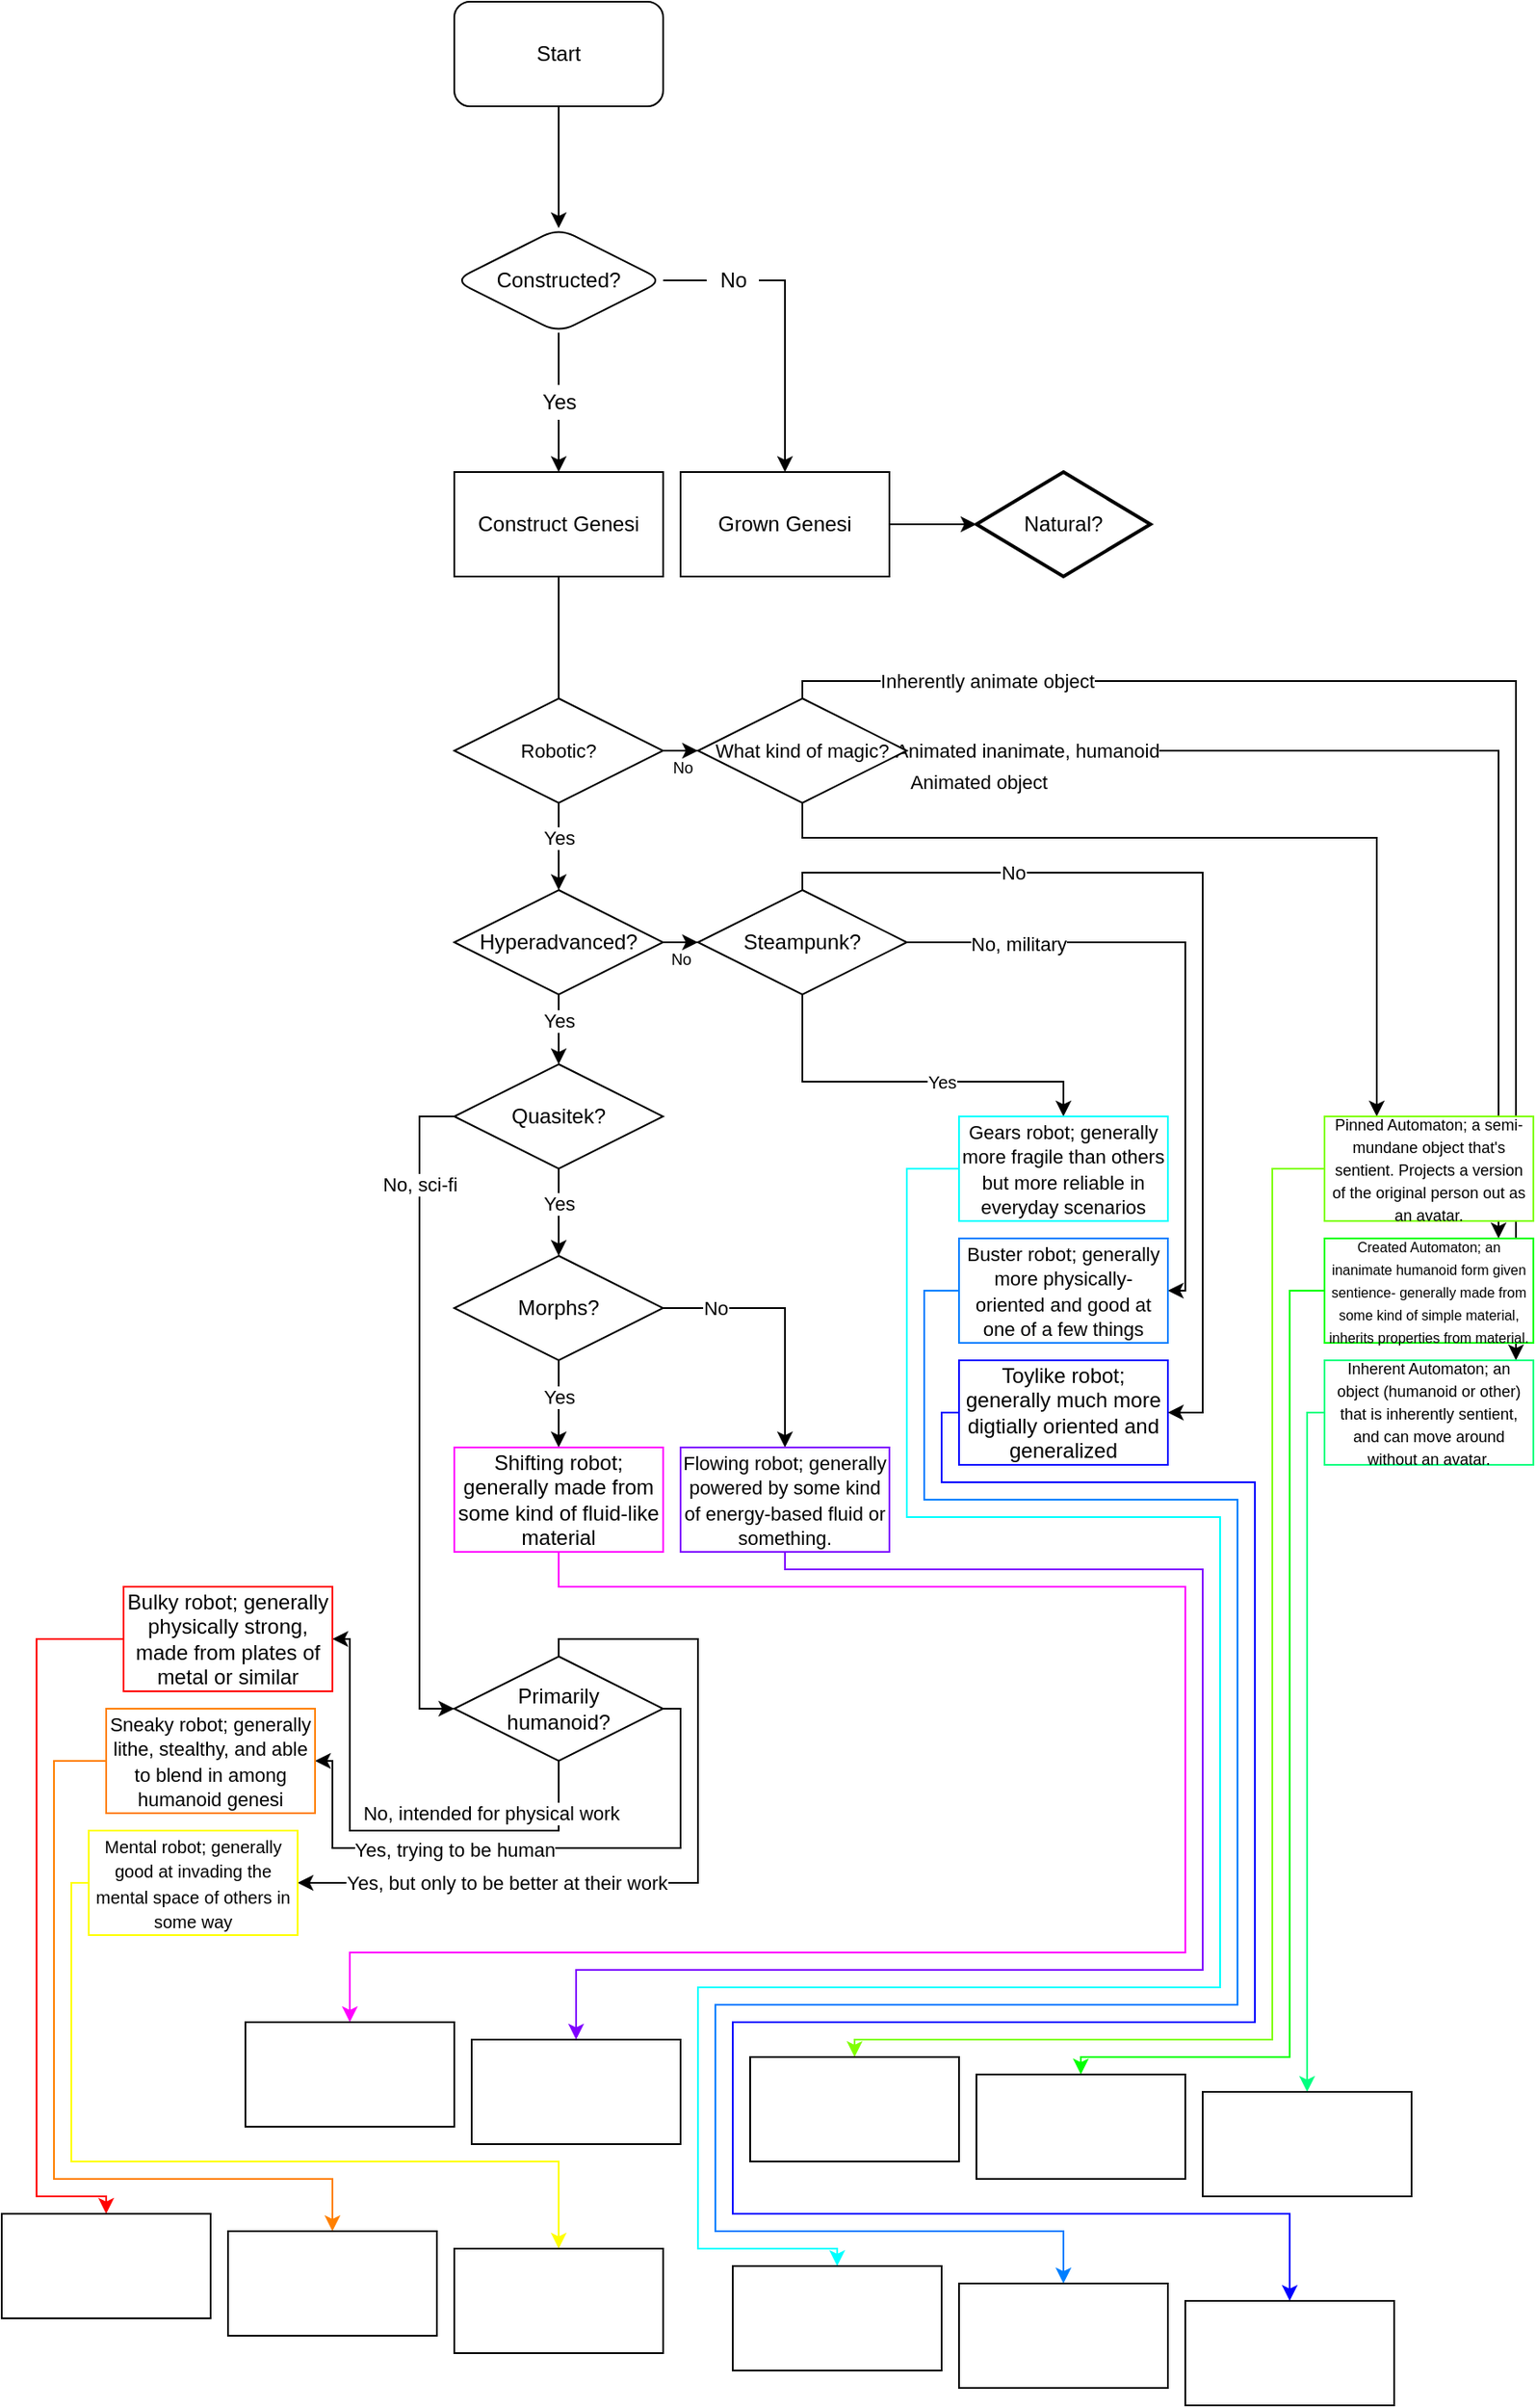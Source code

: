 <mxfile version="15.7.0" type="github">
  <diagram id="kgpKYQtTHZ0yAKxKKP6v" name="Page-1">
    <mxGraphModel dx="1984" dy="691" grid="1" gridSize="10" guides="1" tooltips="1" connect="1" arrows="1" fold="1" page="1" pageScale="1" pageWidth="850" pageHeight="1100" math="0" shadow="0">
      <root>
        <mxCell id="0" />
        <mxCell id="1" parent="0" />
        <mxCell id="FXvoM9tZ6aSDxy0pfrGH-5" value="" style="edgeStyle=orthogonalEdgeStyle;rounded=0;orthogonalLoop=1;jettySize=auto;html=1;" edge="1" parent="1" source="FXvoM9tZ6aSDxy0pfrGH-1" target="FXvoM9tZ6aSDxy0pfrGH-4">
          <mxGeometry relative="1" as="geometry" />
        </mxCell>
        <mxCell id="FXvoM9tZ6aSDxy0pfrGH-1" value="Start" style="rounded=1;whiteSpace=wrap;html=1;" vertex="1" parent="1">
          <mxGeometry x="40" y="20" width="120" height="60" as="geometry" />
        </mxCell>
        <mxCell id="FXvoM9tZ6aSDxy0pfrGH-9" value="" style="edgeStyle=orthogonalEdgeStyle;rounded=0;orthogonalLoop=1;jettySize=auto;html=1;startArrow=none;" edge="1" parent="1" source="FXvoM9tZ6aSDxy0pfrGH-12" target="FXvoM9tZ6aSDxy0pfrGH-8">
          <mxGeometry relative="1" as="geometry" />
        </mxCell>
        <mxCell id="FXvoM9tZ6aSDxy0pfrGH-11" value="" style="edgeStyle=orthogonalEdgeStyle;rounded=0;orthogonalLoop=1;jettySize=auto;html=1;startArrow=none;" edge="1" parent="1" source="FXvoM9tZ6aSDxy0pfrGH-13" target="FXvoM9tZ6aSDxy0pfrGH-10">
          <mxGeometry relative="1" as="geometry">
            <Array as="points">
              <mxPoint x="230" y="180" />
            </Array>
          </mxGeometry>
        </mxCell>
        <mxCell id="FXvoM9tZ6aSDxy0pfrGH-4" value="Constructed?" style="rhombus;whiteSpace=wrap;html=1;rounded=1;" vertex="1" parent="1">
          <mxGeometry x="40" y="150" width="120" height="60" as="geometry" />
        </mxCell>
        <mxCell id="FXvoM9tZ6aSDxy0pfrGH-23" value="" style="edgeStyle=orthogonalEdgeStyle;rounded=0;orthogonalLoop=1;jettySize=auto;html=1;startArrow=none;" edge="1" parent="1" source="FXvoM9tZ6aSDxy0pfrGH-66" target="FXvoM9tZ6aSDxy0pfrGH-22">
          <mxGeometry relative="1" as="geometry" />
        </mxCell>
        <mxCell id="FXvoM9tZ6aSDxy0pfrGH-68" value="Yes" style="edgeLabel;html=1;align=center;verticalAlign=middle;resizable=0;points=[];fontSize=11;" vertex="1" connectable="0" parent="FXvoM9tZ6aSDxy0pfrGH-23">
          <mxGeometry x="-0.193" y="-2" relative="1" as="geometry">
            <mxPoint x="2" as="offset" />
          </mxGeometry>
        </mxCell>
        <mxCell id="FXvoM9tZ6aSDxy0pfrGH-8" value="Construct Genesi" style="whiteSpace=wrap;html=1;" vertex="1" parent="1">
          <mxGeometry x="40" y="290" width="120" height="60" as="geometry" />
        </mxCell>
        <mxCell id="FXvoM9tZ6aSDxy0pfrGH-21" value="" style="edgeStyle=orthogonalEdgeStyle;rounded=0;orthogonalLoop=1;jettySize=auto;html=1;" edge="1" parent="1" source="FXvoM9tZ6aSDxy0pfrGH-10" target="FXvoM9tZ6aSDxy0pfrGH-20">
          <mxGeometry relative="1" as="geometry" />
        </mxCell>
        <mxCell id="FXvoM9tZ6aSDxy0pfrGH-10" value="Grown Genesi" style="whiteSpace=wrap;html=1;" vertex="1" parent="1">
          <mxGeometry x="170" y="290" width="120" height="60" as="geometry" />
        </mxCell>
        <mxCell id="FXvoM9tZ6aSDxy0pfrGH-13" value="No" style="text;html=1;align=center;verticalAlign=middle;resizable=0;points=[];autosize=1;strokeColor=none;fillColor=none;" vertex="1" parent="1">
          <mxGeometry x="185" y="170" width="30" height="20" as="geometry" />
        </mxCell>
        <mxCell id="FXvoM9tZ6aSDxy0pfrGH-17" value="" style="edgeStyle=orthogonalEdgeStyle;rounded=0;orthogonalLoop=1;jettySize=auto;html=1;endArrow=none;" edge="1" parent="1" source="FXvoM9tZ6aSDxy0pfrGH-4" target="FXvoM9tZ6aSDxy0pfrGH-13">
          <mxGeometry relative="1" as="geometry">
            <mxPoint x="160" y="180" as="sourcePoint" />
            <mxPoint x="240" y="180" as="targetPoint" />
          </mxGeometry>
        </mxCell>
        <mxCell id="FXvoM9tZ6aSDxy0pfrGH-12" value="Yes" style="text;html=1;align=center;verticalAlign=middle;resizable=0;points=[];autosize=1;strokeColor=none;fillColor=none;" vertex="1" parent="1">
          <mxGeometry x="85" y="240" width="30" height="20" as="geometry" />
        </mxCell>
        <mxCell id="FXvoM9tZ6aSDxy0pfrGH-18" value="" style="edgeStyle=orthogonalEdgeStyle;rounded=0;orthogonalLoop=1;jettySize=auto;html=1;endArrow=none;" edge="1" parent="1" source="FXvoM9tZ6aSDxy0pfrGH-4" target="FXvoM9tZ6aSDxy0pfrGH-12">
          <mxGeometry relative="1" as="geometry">
            <mxPoint x="100" y="210" as="sourcePoint" />
            <mxPoint x="100" y="290" as="targetPoint" />
          </mxGeometry>
        </mxCell>
        <mxCell id="FXvoM9tZ6aSDxy0pfrGH-20" value="Natural?" style="strokeWidth=2;html=1;shape=mxgraph.flowchart.decision;whiteSpace=wrap;" vertex="1" parent="1">
          <mxGeometry x="340" y="290" width="100" height="60" as="geometry" />
        </mxCell>
        <mxCell id="FXvoM9tZ6aSDxy0pfrGH-64" value="" style="edgeStyle=orthogonalEdgeStyle;rounded=0;orthogonalLoop=1;jettySize=auto;html=1;fontSize=11;" edge="1" parent="1" source="FXvoM9tZ6aSDxy0pfrGH-22" target="FXvoM9tZ6aSDxy0pfrGH-35">
          <mxGeometry relative="1" as="geometry" />
        </mxCell>
        <mxCell id="FXvoM9tZ6aSDxy0pfrGH-65" value="Yes" style="edgeLabel;html=1;align=center;verticalAlign=middle;resizable=0;points=[];fontSize=11;" vertex="1" connectable="0" parent="FXvoM9tZ6aSDxy0pfrGH-64">
          <mxGeometry x="-0.238" relative="1" as="geometry">
            <mxPoint as="offset" />
          </mxGeometry>
        </mxCell>
        <mxCell id="FXvoM9tZ6aSDxy0pfrGH-77" value="" style="edgeStyle=orthogonalEdgeStyle;rounded=0;orthogonalLoop=1;jettySize=auto;html=1;fontSize=10;" edge="1" parent="1" source="FXvoM9tZ6aSDxy0pfrGH-22" target="FXvoM9tZ6aSDxy0pfrGH-76">
          <mxGeometry relative="1" as="geometry" />
        </mxCell>
        <mxCell id="FXvoM9tZ6aSDxy0pfrGH-103" value="No" style="edgeLabel;html=1;align=center;verticalAlign=middle;resizable=0;points=[];fontSize=9;" vertex="1" connectable="0" parent="FXvoM9tZ6aSDxy0pfrGH-77">
          <mxGeometry x="0.588" y="-1" relative="1" as="geometry">
            <mxPoint x="2" y="9" as="offset" />
          </mxGeometry>
        </mxCell>
        <mxCell id="FXvoM9tZ6aSDxy0pfrGH-22" value="Hyperadvanced?" style="shape=rhombus;perimeter=rhombusPerimeter;whiteSpace=wrap;html=1;align=center;" vertex="1" parent="1">
          <mxGeometry x="40" y="530" width="120" height="60" as="geometry" />
        </mxCell>
        <mxCell id="FXvoM9tZ6aSDxy0pfrGH-44" value="" style="edgeStyle=orthogonalEdgeStyle;rounded=0;orthogonalLoop=1;jettySize=auto;html=1;" edge="1" parent="1" source="FXvoM9tZ6aSDxy0pfrGH-35">
          <mxGeometry relative="1" as="geometry">
            <mxPoint x="100" y="740" as="targetPoint" />
          </mxGeometry>
        </mxCell>
        <mxCell id="FXvoM9tZ6aSDxy0pfrGH-45" value="Yes" style="edgeLabel;html=1;align=center;verticalAlign=middle;resizable=0;points=[];" vertex="1" connectable="0" parent="FXvoM9tZ6aSDxy0pfrGH-44">
          <mxGeometry x="-0.231" relative="1" as="geometry">
            <mxPoint as="offset" />
          </mxGeometry>
        </mxCell>
        <mxCell id="FXvoM9tZ6aSDxy0pfrGH-57" value="" style="edgeStyle=orthogonalEdgeStyle;rounded=0;orthogonalLoop=1;jettySize=auto;html=1;fontSize=11;" edge="1" parent="1" source="FXvoM9tZ6aSDxy0pfrGH-35" target="FXvoM9tZ6aSDxy0pfrGH-56">
          <mxGeometry relative="1" as="geometry">
            <Array as="points">
              <mxPoint x="20" y="660" />
              <mxPoint x="20" y="1000" />
            </Array>
          </mxGeometry>
        </mxCell>
        <mxCell id="FXvoM9tZ6aSDxy0pfrGH-58" value="No, sci-fi" style="edgeLabel;html=1;align=center;verticalAlign=middle;resizable=0;points=[];fontSize=11;" vertex="1" connectable="0" parent="FXvoM9tZ6aSDxy0pfrGH-57">
          <mxGeometry x="-0.27" y="-4" relative="1" as="geometry">
            <mxPoint x="4" y="-80" as="offset" />
          </mxGeometry>
        </mxCell>
        <mxCell id="FXvoM9tZ6aSDxy0pfrGH-35" value="Quasitek?" style="shape=rhombus;perimeter=rhombusPerimeter;whiteSpace=wrap;html=1;align=center;" vertex="1" parent="1">
          <mxGeometry x="40" y="630" width="120" height="60" as="geometry" />
        </mxCell>
        <mxCell id="FXvoM9tZ6aSDxy0pfrGH-48" value="" style="edgeStyle=orthogonalEdgeStyle;rounded=0;orthogonalLoop=1;jettySize=auto;html=1;" edge="1" parent="1" source="FXvoM9tZ6aSDxy0pfrGH-46">
          <mxGeometry relative="1" as="geometry">
            <mxPoint x="100" y="850" as="targetPoint" />
          </mxGeometry>
        </mxCell>
        <mxCell id="FXvoM9tZ6aSDxy0pfrGH-49" value="Yes" style="edgeLabel;html=1;align=center;verticalAlign=middle;resizable=0;points=[];" vertex="1" connectable="0" parent="FXvoM9tZ6aSDxy0pfrGH-48">
          <mxGeometry x="-0.192" relative="1" as="geometry">
            <mxPoint as="offset" />
          </mxGeometry>
        </mxCell>
        <mxCell id="FXvoM9tZ6aSDxy0pfrGH-54" value="" style="edgeStyle=orthogonalEdgeStyle;rounded=0;orthogonalLoop=1;jettySize=auto;html=1;" edge="1" parent="1" source="FXvoM9tZ6aSDxy0pfrGH-46" target="FXvoM9tZ6aSDxy0pfrGH-53">
          <mxGeometry relative="1" as="geometry" />
        </mxCell>
        <mxCell id="FXvoM9tZ6aSDxy0pfrGH-55" value="No" style="edgeLabel;html=1;align=center;verticalAlign=middle;resizable=0;points=[];" vertex="1" connectable="0" parent="FXvoM9tZ6aSDxy0pfrGH-54">
          <mxGeometry x="-0.346" y="-5" relative="1" as="geometry">
            <mxPoint x="-19" y="-5" as="offset" />
          </mxGeometry>
        </mxCell>
        <mxCell id="FXvoM9tZ6aSDxy0pfrGH-46" value="Morphs?" style="shape=rhombus;perimeter=rhombusPerimeter;whiteSpace=wrap;html=1;align=center;" vertex="1" parent="1">
          <mxGeometry x="40" y="740" width="120" height="60" as="geometry" />
        </mxCell>
        <mxCell id="FXvoM9tZ6aSDxy0pfrGH-126" value="" style="edgeStyle=orthogonalEdgeStyle;rounded=0;orthogonalLoop=1;jettySize=auto;html=1;fontSize=9;strokeColor=#FF00FF;" edge="1" parent="1" source="FXvoM9tZ6aSDxy0pfrGH-51" target="FXvoM9tZ6aSDxy0pfrGH-125">
          <mxGeometry relative="1" as="geometry">
            <Array as="points">
              <mxPoint x="100" y="930" />
              <mxPoint x="460" y="930" />
              <mxPoint x="460" y="1140" />
              <mxPoint x="-20" y="1140" />
            </Array>
          </mxGeometry>
        </mxCell>
        <mxCell id="FXvoM9tZ6aSDxy0pfrGH-51" value="Shifting robot; generally made from some kind of fluid-like material" style="whiteSpace=wrap;html=1;strokeColor=#FF00FF;" vertex="1" parent="1">
          <mxGeometry x="40" y="850" width="120" height="60" as="geometry" />
        </mxCell>
        <mxCell id="FXvoM9tZ6aSDxy0pfrGH-124" value="" style="edgeStyle=orthogonalEdgeStyle;rounded=0;orthogonalLoop=1;jettySize=auto;html=1;fontSize=9;strokeColor=#7F00FF;" edge="1" parent="1" source="FXvoM9tZ6aSDxy0pfrGH-53" target="FXvoM9tZ6aSDxy0pfrGH-123">
          <mxGeometry relative="1" as="geometry">
            <Array as="points">
              <mxPoint x="230" y="920" />
              <mxPoint x="470" y="920" />
              <mxPoint x="470" y="1150" />
              <mxPoint x="110" y="1150" />
            </Array>
          </mxGeometry>
        </mxCell>
        <mxCell id="FXvoM9tZ6aSDxy0pfrGH-53" value="&lt;font style=&quot;font-size: 11px&quot;&gt;Flowing robot; generally powered by some kind of energy-based fluid or something.&lt;/font&gt;" style="whiteSpace=wrap;html=1;strokeColor=#7F00FF;" vertex="1" parent="1">
          <mxGeometry x="170" y="850" width="120" height="60" as="geometry" />
        </mxCell>
        <mxCell id="FXvoM9tZ6aSDxy0pfrGH-60" value="" style="edgeStyle=orthogonalEdgeStyle;rounded=0;orthogonalLoop=1;jettySize=auto;html=1;fontSize=11;" edge="1" parent="1" source="FXvoM9tZ6aSDxy0pfrGH-56" target="FXvoM9tZ6aSDxy0pfrGH-59">
          <mxGeometry relative="1" as="geometry">
            <Array as="points">
              <mxPoint x="100" y="1070" />
              <mxPoint x="-20" y="1070" />
              <mxPoint x="-20" y="960" />
            </Array>
          </mxGeometry>
        </mxCell>
        <mxCell id="FXvoM9tZ6aSDxy0pfrGH-61" value="No, intended for physical work" style="edgeLabel;html=1;align=center;verticalAlign=middle;resizable=0;points=[];fontSize=11;" vertex="1" connectable="0" parent="FXvoM9tZ6aSDxy0pfrGH-60">
          <mxGeometry x="-0.153" relative="1" as="geometry">
            <mxPoint x="39" y="-10" as="offset" />
          </mxGeometry>
        </mxCell>
        <mxCell id="FXvoM9tZ6aSDxy0pfrGH-70" value="" style="edgeStyle=orthogonalEdgeStyle;rounded=0;orthogonalLoop=1;jettySize=auto;html=1;fontSize=11;entryX=1;entryY=0.5;entryDx=0;entryDy=0;" edge="1" parent="1" source="FXvoM9tZ6aSDxy0pfrGH-56" target="FXvoM9tZ6aSDxy0pfrGH-69">
          <mxGeometry relative="1" as="geometry">
            <Array as="points">
              <mxPoint x="170" y="1000" />
              <mxPoint x="170" y="1080" />
              <mxPoint x="-30" y="1080" />
              <mxPoint x="-30" y="1030" />
            </Array>
          </mxGeometry>
        </mxCell>
        <mxCell id="FXvoM9tZ6aSDxy0pfrGH-71" value="Yes, trying to be human" style="edgeLabel;html=1;align=center;verticalAlign=middle;resizable=0;points=[];fontSize=11;" vertex="1" connectable="0" parent="FXvoM9tZ6aSDxy0pfrGH-70">
          <mxGeometry x="-0.561" y="-4" relative="1" as="geometry">
            <mxPoint x="-126" y="14" as="offset" />
          </mxGeometry>
        </mxCell>
        <mxCell id="FXvoM9tZ6aSDxy0pfrGH-73" value="" style="edgeStyle=orthogonalEdgeStyle;rounded=0;orthogonalLoop=1;jettySize=auto;html=1;fontSize=11;entryX=1;entryY=0.5;entryDx=0;entryDy=0;" edge="1" parent="1" source="FXvoM9tZ6aSDxy0pfrGH-56" target="FXvoM9tZ6aSDxy0pfrGH-72">
          <mxGeometry relative="1" as="geometry">
            <Array as="points">
              <mxPoint x="100" y="960" />
              <mxPoint x="180" y="960" />
              <mxPoint x="180" y="1100" />
            </Array>
          </mxGeometry>
        </mxCell>
        <mxCell id="FXvoM9tZ6aSDxy0pfrGH-74" value="Yes, but only to be better at their work" style="edgeLabel;html=1;align=center;verticalAlign=middle;resizable=0;points=[];fontSize=11;" vertex="1" connectable="0" parent="FXvoM9tZ6aSDxy0pfrGH-73">
          <mxGeometry x="-0.167" relative="1" as="geometry">
            <mxPoint x="-110" y="38" as="offset" />
          </mxGeometry>
        </mxCell>
        <mxCell id="FXvoM9tZ6aSDxy0pfrGH-56" value="Primarily&lt;br&gt;humanoid?" style="shape=rhombus;perimeter=rhombusPerimeter;whiteSpace=wrap;html=1;align=center;" vertex="1" parent="1">
          <mxGeometry x="40" y="970" width="120" height="60" as="geometry" />
        </mxCell>
        <mxCell id="FXvoM9tZ6aSDxy0pfrGH-128" value="" style="edgeStyle=orthogonalEdgeStyle;rounded=0;orthogonalLoop=1;jettySize=auto;html=1;fontSize=9;strokeColor=#FFFF00;exitX=0;exitY=0.5;exitDx=0;exitDy=0;" edge="1" parent="1" source="FXvoM9tZ6aSDxy0pfrGH-72" target="FXvoM9tZ6aSDxy0pfrGH-127">
          <mxGeometry relative="1" as="geometry">
            <Array as="points">
              <mxPoint x="-180" y="1100" />
              <mxPoint x="-180" y="1260" />
              <mxPoint x="100" y="1260" />
            </Array>
          </mxGeometry>
        </mxCell>
        <mxCell id="FXvoM9tZ6aSDxy0pfrGH-132" value="" style="edgeStyle=orthogonalEdgeStyle;rounded=0;orthogonalLoop=1;jettySize=auto;html=1;fontSize=9;strokeColor=#FF0000;entryX=0.5;entryY=0;entryDx=0;entryDy=0;" edge="1" parent="1" source="FXvoM9tZ6aSDxy0pfrGH-59" target="FXvoM9tZ6aSDxy0pfrGH-131">
          <mxGeometry relative="1" as="geometry">
            <Array as="points">
              <mxPoint x="-200" y="960" />
              <mxPoint x="-200" y="1280" />
              <mxPoint x="-160" y="1280" />
            </Array>
          </mxGeometry>
        </mxCell>
        <mxCell id="FXvoM9tZ6aSDxy0pfrGH-59" value="Bulky robot; generally physically strong, made from plates of metal or similar" style="whiteSpace=wrap;html=1;strokeColor=#FF0000;" vertex="1" parent="1">
          <mxGeometry x="-150" y="930" width="120" height="60" as="geometry" />
        </mxCell>
        <mxCell id="FXvoM9tZ6aSDxy0pfrGH-88" value="" style="edgeStyle=orthogonalEdgeStyle;rounded=0;orthogonalLoop=1;jettySize=auto;html=1;fontSize=11;" edge="1" parent="1" source="FXvoM9tZ6aSDxy0pfrGH-66" target="FXvoM9tZ6aSDxy0pfrGH-87">
          <mxGeometry relative="1" as="geometry" />
        </mxCell>
        <mxCell id="FXvoM9tZ6aSDxy0pfrGH-102" value="No" style="edgeLabel;html=1;align=center;verticalAlign=middle;resizable=0;points=[];fontSize=9;" vertex="1" connectable="0" parent="FXvoM9tZ6aSDxy0pfrGH-88">
          <mxGeometry x="0.549" y="-1" relative="1" as="geometry">
            <mxPoint x="4" y="9" as="offset" />
          </mxGeometry>
        </mxCell>
        <mxCell id="FXvoM9tZ6aSDxy0pfrGH-66" value="Robotic?" style="shape=rhombus;perimeter=rhombusPerimeter;whiteSpace=wrap;html=1;align=center;fontSize=11;" vertex="1" parent="1">
          <mxGeometry x="40" y="420" width="120" height="60" as="geometry" />
        </mxCell>
        <mxCell id="FXvoM9tZ6aSDxy0pfrGH-67" value="" style="edgeStyle=orthogonalEdgeStyle;rounded=0;orthogonalLoop=1;jettySize=auto;html=1;endArrow=none;" edge="1" parent="1" source="FXvoM9tZ6aSDxy0pfrGH-8" target="FXvoM9tZ6aSDxy0pfrGH-66">
          <mxGeometry relative="1" as="geometry">
            <mxPoint x="100" y="350" as="sourcePoint" />
            <mxPoint x="100" y="570" as="targetPoint" />
          </mxGeometry>
        </mxCell>
        <mxCell id="FXvoM9tZ6aSDxy0pfrGH-130" value="" style="edgeStyle=orthogonalEdgeStyle;rounded=0;orthogonalLoop=1;jettySize=auto;html=1;fontSize=9;strokeColor=#FF8000;" edge="1" parent="1" source="FXvoM9tZ6aSDxy0pfrGH-69" target="FXvoM9tZ6aSDxy0pfrGH-129">
          <mxGeometry relative="1" as="geometry">
            <Array as="points">
              <mxPoint x="-190" y="1030" />
              <mxPoint x="-190" y="1270" />
              <mxPoint x="-30" y="1270" />
            </Array>
          </mxGeometry>
        </mxCell>
        <mxCell id="FXvoM9tZ6aSDxy0pfrGH-69" value="&lt;font style=&quot;font-size: 11px&quot;&gt;Sneaky robot; generally lithe, stealthy, and able to blend in among humanoid genesi&lt;/font&gt;" style="whiteSpace=wrap;html=1;strokeColor=#FF8000;" vertex="1" parent="1">
          <mxGeometry x="-160" y="1000" width="120" height="60" as="geometry" />
        </mxCell>
        <mxCell id="FXvoM9tZ6aSDxy0pfrGH-72" value="&lt;font style=&quot;font-size: 10px&quot;&gt;Mental robot; generally good at invading the mental space of others in some way&lt;/font&gt;" style="whiteSpace=wrap;html=1;strokeColor=#FFFF00;" vertex="1" parent="1">
          <mxGeometry x="-170" y="1070" width="120" height="60" as="geometry" />
        </mxCell>
        <mxCell id="FXvoM9tZ6aSDxy0pfrGH-79" value="" style="edgeStyle=orthogonalEdgeStyle;rounded=0;orthogonalLoop=1;jettySize=auto;html=1;fontSize=10;entryX=0.5;entryY=0;entryDx=0;entryDy=0;" edge="1" parent="1" source="FXvoM9tZ6aSDxy0pfrGH-76" target="FXvoM9tZ6aSDxy0pfrGH-78">
          <mxGeometry relative="1" as="geometry">
            <Array as="points">
              <mxPoint x="240" y="640" />
              <mxPoint x="390" y="640" />
            </Array>
          </mxGeometry>
        </mxCell>
        <mxCell id="FXvoM9tZ6aSDxy0pfrGH-80" value="Yes" style="edgeLabel;html=1;align=center;verticalAlign=middle;resizable=0;points=[];fontSize=10;" vertex="1" connectable="0" parent="FXvoM9tZ6aSDxy0pfrGH-79">
          <mxGeometry x="-0.81" relative="1" as="geometry">
            <mxPoint x="80" y="29" as="offset" />
          </mxGeometry>
        </mxCell>
        <mxCell id="FXvoM9tZ6aSDxy0pfrGH-82" value="" style="edgeStyle=orthogonalEdgeStyle;rounded=0;orthogonalLoop=1;jettySize=auto;html=1;fontSize=11;" edge="1" parent="1" source="FXvoM9tZ6aSDxy0pfrGH-76" target="FXvoM9tZ6aSDxy0pfrGH-81">
          <mxGeometry relative="1" as="geometry">
            <Array as="points">
              <mxPoint x="460" y="560" />
              <mxPoint x="460" y="760" />
            </Array>
          </mxGeometry>
        </mxCell>
        <mxCell id="FXvoM9tZ6aSDxy0pfrGH-83" value="No, military" style="edgeLabel;html=1;align=center;verticalAlign=middle;resizable=0;points=[];fontSize=11;" vertex="1" connectable="0" parent="FXvoM9tZ6aSDxy0pfrGH-82">
          <mxGeometry x="-0.654" y="-1" relative="1" as="geometry">
            <mxPoint as="offset" />
          </mxGeometry>
        </mxCell>
        <mxCell id="FXvoM9tZ6aSDxy0pfrGH-85" value="" style="edgeStyle=orthogonalEdgeStyle;rounded=0;orthogonalLoop=1;jettySize=auto;html=1;fontSize=11;" edge="1" parent="1" source="FXvoM9tZ6aSDxy0pfrGH-76" target="FXvoM9tZ6aSDxy0pfrGH-84">
          <mxGeometry relative="1" as="geometry">
            <Array as="points">
              <mxPoint x="240" y="520" />
              <mxPoint x="470" y="520" />
              <mxPoint x="470" y="830" />
            </Array>
          </mxGeometry>
        </mxCell>
        <mxCell id="FXvoM9tZ6aSDxy0pfrGH-86" value="No" style="edgeLabel;html=1;align=center;verticalAlign=middle;resizable=0;points=[];fontSize=11;" vertex="1" connectable="0" parent="FXvoM9tZ6aSDxy0pfrGH-85">
          <mxGeometry x="-0.602" y="-3" relative="1" as="geometry">
            <mxPoint x="17" y="-3" as="offset" />
          </mxGeometry>
        </mxCell>
        <mxCell id="FXvoM9tZ6aSDxy0pfrGH-76" value="Steampunk?" style="shape=rhombus;perimeter=rhombusPerimeter;whiteSpace=wrap;html=1;align=center;" vertex="1" parent="1">
          <mxGeometry x="180" y="530" width="120" height="60" as="geometry" />
        </mxCell>
        <mxCell id="FXvoM9tZ6aSDxy0pfrGH-119" value="" style="edgeStyle=orthogonalEdgeStyle;rounded=0;orthogonalLoop=1;jettySize=auto;html=1;fontSize=9;strokeColor=#00FFFF;" edge="1" parent="1" source="FXvoM9tZ6aSDxy0pfrGH-78" target="FXvoM9tZ6aSDxy0pfrGH-118">
          <mxGeometry relative="1" as="geometry">
            <Array as="points">
              <mxPoint x="300" y="690" />
              <mxPoint x="300" y="890" />
              <mxPoint x="480" y="890" />
              <mxPoint x="480" y="1160" />
              <mxPoint x="180" y="1160" />
              <mxPoint x="180" y="1310" />
              <mxPoint x="260" y="1310" />
            </Array>
          </mxGeometry>
        </mxCell>
        <mxCell id="FXvoM9tZ6aSDxy0pfrGH-78" value="&lt;font style=&quot;font-size: 11px&quot;&gt;Gears robot; generally more fragile than others but more reliable in everyday scenarios&lt;/font&gt;" style="whiteSpace=wrap;html=1;strokeColor=#00FFFF;" vertex="1" parent="1">
          <mxGeometry x="330" y="660" width="120" height="60" as="geometry" />
        </mxCell>
        <mxCell id="FXvoM9tZ6aSDxy0pfrGH-117" value="" style="edgeStyle=orthogonalEdgeStyle;rounded=0;orthogonalLoop=1;jettySize=auto;html=1;fontSize=9;entryX=0.5;entryY=0;entryDx=0;entryDy=0;strokeColor=#007FFF;" edge="1" parent="1" source="FXvoM9tZ6aSDxy0pfrGH-81" target="FXvoM9tZ6aSDxy0pfrGH-116">
          <mxGeometry relative="1" as="geometry">
            <Array as="points">
              <mxPoint x="310" y="760" />
              <mxPoint x="310" y="880" />
              <mxPoint x="490" y="880" />
              <mxPoint x="490" y="1170" />
              <mxPoint x="190" y="1170" />
              <mxPoint x="190" y="1300" />
              <mxPoint x="390" y="1300" />
            </Array>
          </mxGeometry>
        </mxCell>
        <mxCell id="FXvoM9tZ6aSDxy0pfrGH-81" value="&lt;font style=&quot;font-size: 11px&quot;&gt;Buster robot; generally more physically-oriented and good at one of a few things&lt;/font&gt;" style="whiteSpace=wrap;html=1;strokeColor=#007FFF;" vertex="1" parent="1">
          <mxGeometry x="330" y="730" width="120" height="60" as="geometry" />
        </mxCell>
        <mxCell id="FXvoM9tZ6aSDxy0pfrGH-115" value="" style="edgeStyle=orthogonalEdgeStyle;rounded=0;orthogonalLoop=1;jettySize=auto;html=1;fontSize=9;exitX=0;exitY=0.5;exitDx=0;exitDy=0;entryX=0.5;entryY=0;entryDx=0;entryDy=0;strokeColor=#0000FF;" edge="1" parent="1" source="FXvoM9tZ6aSDxy0pfrGH-84" target="FXvoM9tZ6aSDxy0pfrGH-114">
          <mxGeometry relative="1" as="geometry">
            <Array as="points">
              <mxPoint x="320" y="830" />
              <mxPoint x="320" y="870" />
              <mxPoint x="500" y="870" />
              <mxPoint x="500" y="1180" />
              <mxPoint x="200" y="1180" />
              <mxPoint x="200" y="1290" />
              <mxPoint x="520" y="1290" />
            </Array>
          </mxGeometry>
        </mxCell>
        <mxCell id="FXvoM9tZ6aSDxy0pfrGH-84" value="Toylike robot; generally much more digtially oriented and generalized" style="whiteSpace=wrap;html=1;strokeColor=#0000FF;" vertex="1" parent="1">
          <mxGeometry x="330" y="800" width="120" height="60" as="geometry" />
        </mxCell>
        <mxCell id="FXvoM9tZ6aSDxy0pfrGH-91" value="" style="edgeStyle=orthogonalEdgeStyle;rounded=0;orthogonalLoop=1;jettySize=auto;html=1;fontSize=11;" edge="1" parent="1" source="FXvoM9tZ6aSDxy0pfrGH-87" target="FXvoM9tZ6aSDxy0pfrGH-90">
          <mxGeometry relative="1" as="geometry">
            <Array as="points">
              <mxPoint x="240" y="500" />
              <mxPoint x="570" y="500" />
            </Array>
          </mxGeometry>
        </mxCell>
        <mxCell id="FXvoM9tZ6aSDxy0pfrGH-98" value="Animated object" style="edgeLabel;html=1;align=center;verticalAlign=middle;resizable=0;points=[];fontSize=11;" vertex="1" connectable="0" parent="FXvoM9tZ6aSDxy0pfrGH-91">
          <mxGeometry x="-0.057" relative="1" as="geometry">
            <mxPoint x="-120" y="-32" as="offset" />
          </mxGeometry>
        </mxCell>
        <mxCell id="FXvoM9tZ6aSDxy0pfrGH-93" value="" style="edgeStyle=orthogonalEdgeStyle;rounded=0;orthogonalLoop=1;jettySize=auto;html=1;fontSize=11;" edge="1" parent="1" source="FXvoM9tZ6aSDxy0pfrGH-87" target="FXvoM9tZ6aSDxy0pfrGH-92">
          <mxGeometry relative="1" as="geometry">
            <Array as="points">
              <mxPoint x="640" y="450" />
              <mxPoint x="640" y="760" />
            </Array>
          </mxGeometry>
        </mxCell>
        <mxCell id="FXvoM9tZ6aSDxy0pfrGH-99" value="Animated inanimate, humanoid" style="edgeLabel;html=1;align=center;verticalAlign=middle;resizable=0;points=[];fontSize=11;" vertex="1" connectable="0" parent="FXvoM9tZ6aSDxy0pfrGH-93">
          <mxGeometry x="-0.505" y="2" relative="1" as="geometry">
            <mxPoint x="-85" y="2" as="offset" />
          </mxGeometry>
        </mxCell>
        <mxCell id="FXvoM9tZ6aSDxy0pfrGH-97" value="" style="edgeStyle=orthogonalEdgeStyle;rounded=0;orthogonalLoop=1;jettySize=auto;html=1;fontSize=11;" edge="1" parent="1" source="FXvoM9tZ6aSDxy0pfrGH-87" target="FXvoM9tZ6aSDxy0pfrGH-96">
          <mxGeometry relative="1" as="geometry">
            <Array as="points">
              <mxPoint x="240" y="410" />
              <mxPoint x="650" y="410" />
              <mxPoint x="650" y="830" />
            </Array>
          </mxGeometry>
        </mxCell>
        <mxCell id="FXvoM9tZ6aSDxy0pfrGH-100" value="Inherently animate object" style="edgeLabel;html=1;align=center;verticalAlign=middle;resizable=0;points=[];fontSize=11;" vertex="1" connectable="0" parent="FXvoM9tZ6aSDxy0pfrGH-97">
          <mxGeometry x="-0.399" relative="1" as="geometry">
            <mxPoint x="-128" as="offset" />
          </mxGeometry>
        </mxCell>
        <mxCell id="FXvoM9tZ6aSDxy0pfrGH-87" value="What kind of magic?" style="shape=rhombus;perimeter=rhombusPerimeter;whiteSpace=wrap;html=1;align=center;fontSize=11;" vertex="1" parent="1">
          <mxGeometry x="180" y="420" width="120" height="60" as="geometry" />
        </mxCell>
        <mxCell id="FXvoM9tZ6aSDxy0pfrGH-108" value="" style="edgeStyle=orthogonalEdgeStyle;rounded=0;orthogonalLoop=1;jettySize=auto;html=1;fontSize=9;entryX=0.5;entryY=0;entryDx=0;entryDy=0;strokeColor=#80FF00;" edge="1" parent="1" source="FXvoM9tZ6aSDxy0pfrGH-90" target="FXvoM9tZ6aSDxy0pfrGH-107">
          <mxGeometry relative="1" as="geometry">
            <Array as="points">
              <mxPoint x="510" y="690" />
              <mxPoint x="510" y="1190" />
              <mxPoint x="270" y="1190" />
            </Array>
          </mxGeometry>
        </mxCell>
        <mxCell id="FXvoM9tZ6aSDxy0pfrGH-90" value="&lt;font style=&quot;font-size: 9px&quot;&gt;Pinned Automaton; a semi-mundane object that&#39;s sentient. Projects a version of the original person out as an avatar.&lt;/font&gt;" style="whiteSpace=wrap;html=1;fontSize=11;strokeColor=#80FF00;" vertex="1" parent="1">
          <mxGeometry x="540" y="660" width="120" height="60" as="geometry" />
        </mxCell>
        <mxCell id="FXvoM9tZ6aSDxy0pfrGH-110" value="" style="edgeStyle=orthogonalEdgeStyle;rounded=0;orthogonalLoop=1;jettySize=auto;html=1;fontSize=9;entryX=0.5;entryY=0;entryDx=0;entryDy=0;strokeColor=#00FF00;" edge="1" parent="1" source="FXvoM9tZ6aSDxy0pfrGH-92" target="FXvoM9tZ6aSDxy0pfrGH-109">
          <mxGeometry relative="1" as="geometry">
            <Array as="points">
              <mxPoint x="520" y="760" />
              <mxPoint x="520" y="1200" />
              <mxPoint x="400" y="1200" />
            </Array>
          </mxGeometry>
        </mxCell>
        <mxCell id="FXvoM9tZ6aSDxy0pfrGH-92" value="&lt;font style=&quot;line-height: 1.2 ; font-size: 8px&quot;&gt;Created Automaton; an inanimate humanoid form given sentience- generally made from some kind of simple material, inherits properties from material.&lt;/font&gt;" style="whiteSpace=wrap;html=1;fontSize=11;strokeColor=#00FF00;" vertex="1" parent="1">
          <mxGeometry x="540" y="730" width="120" height="60" as="geometry" />
        </mxCell>
        <mxCell id="FXvoM9tZ6aSDxy0pfrGH-112" value="" style="edgeStyle=orthogonalEdgeStyle;rounded=0;orthogonalLoop=1;jettySize=auto;html=1;fontSize=9;entryX=0.5;entryY=0;entryDx=0;entryDy=0;strokeColor=#00FF80;" edge="1" parent="1" source="FXvoM9tZ6aSDxy0pfrGH-96" target="FXvoM9tZ6aSDxy0pfrGH-111">
          <mxGeometry relative="1" as="geometry">
            <Array as="points">
              <mxPoint x="530" y="830" />
            </Array>
          </mxGeometry>
        </mxCell>
        <mxCell id="FXvoM9tZ6aSDxy0pfrGH-96" value="&lt;font style=&quot;font-size: 9px&quot;&gt;Inherent Automaton; an object (humanoid or other) that is inherently sentient, and can move around without an avatar.&lt;/font&gt;" style="whiteSpace=wrap;html=1;fontSize=11;strokeColor=#00FF80;" vertex="1" parent="1">
          <mxGeometry x="540" y="800" width="120" height="60" as="geometry" />
        </mxCell>
        <mxCell id="FXvoM9tZ6aSDxy0pfrGH-107" value="" style="whiteSpace=wrap;html=1;fontSize=11;" vertex="1" parent="1">
          <mxGeometry x="210" y="1200" width="120" height="60" as="geometry" />
        </mxCell>
        <mxCell id="FXvoM9tZ6aSDxy0pfrGH-109" value="" style="whiteSpace=wrap;html=1;fontSize=11;" vertex="1" parent="1">
          <mxGeometry x="340" y="1210" width="120" height="60" as="geometry" />
        </mxCell>
        <mxCell id="FXvoM9tZ6aSDxy0pfrGH-111" value="" style="whiteSpace=wrap;html=1;fontSize=11;" vertex="1" parent="1">
          <mxGeometry x="470" y="1220" width="120" height="60" as="geometry" />
        </mxCell>
        <mxCell id="FXvoM9tZ6aSDxy0pfrGH-114" value="" style="whiteSpace=wrap;html=1;" vertex="1" parent="1">
          <mxGeometry x="460" y="1340" width="120" height="60" as="geometry" />
        </mxCell>
        <mxCell id="FXvoM9tZ6aSDxy0pfrGH-116" value="" style="whiteSpace=wrap;html=1;" vertex="1" parent="1">
          <mxGeometry x="330" y="1330" width="120" height="60" as="geometry" />
        </mxCell>
        <mxCell id="FXvoM9tZ6aSDxy0pfrGH-118" value="" style="whiteSpace=wrap;html=1;" vertex="1" parent="1">
          <mxGeometry x="200" y="1320" width="120" height="60" as="geometry" />
        </mxCell>
        <mxCell id="FXvoM9tZ6aSDxy0pfrGH-123" value="" style="whiteSpace=wrap;html=1;" vertex="1" parent="1">
          <mxGeometry x="50" y="1190" width="120" height="60" as="geometry" />
        </mxCell>
        <mxCell id="FXvoM9tZ6aSDxy0pfrGH-125" value="" style="whiteSpace=wrap;html=1;" vertex="1" parent="1">
          <mxGeometry x="-80" y="1180" width="120" height="60" as="geometry" />
        </mxCell>
        <mxCell id="FXvoM9tZ6aSDxy0pfrGH-127" value="" style="whiteSpace=wrap;html=1;" vertex="1" parent="1">
          <mxGeometry x="40" y="1310" width="120" height="60" as="geometry" />
        </mxCell>
        <mxCell id="FXvoM9tZ6aSDxy0pfrGH-129" value="" style="whiteSpace=wrap;html=1;" vertex="1" parent="1">
          <mxGeometry x="-90" y="1300" width="120" height="60" as="geometry" />
        </mxCell>
        <mxCell id="FXvoM9tZ6aSDxy0pfrGH-131" value="" style="whiteSpace=wrap;html=1;" vertex="1" parent="1">
          <mxGeometry x="-220" y="1290" width="120" height="60" as="geometry" />
        </mxCell>
      </root>
    </mxGraphModel>
  </diagram>
</mxfile>
